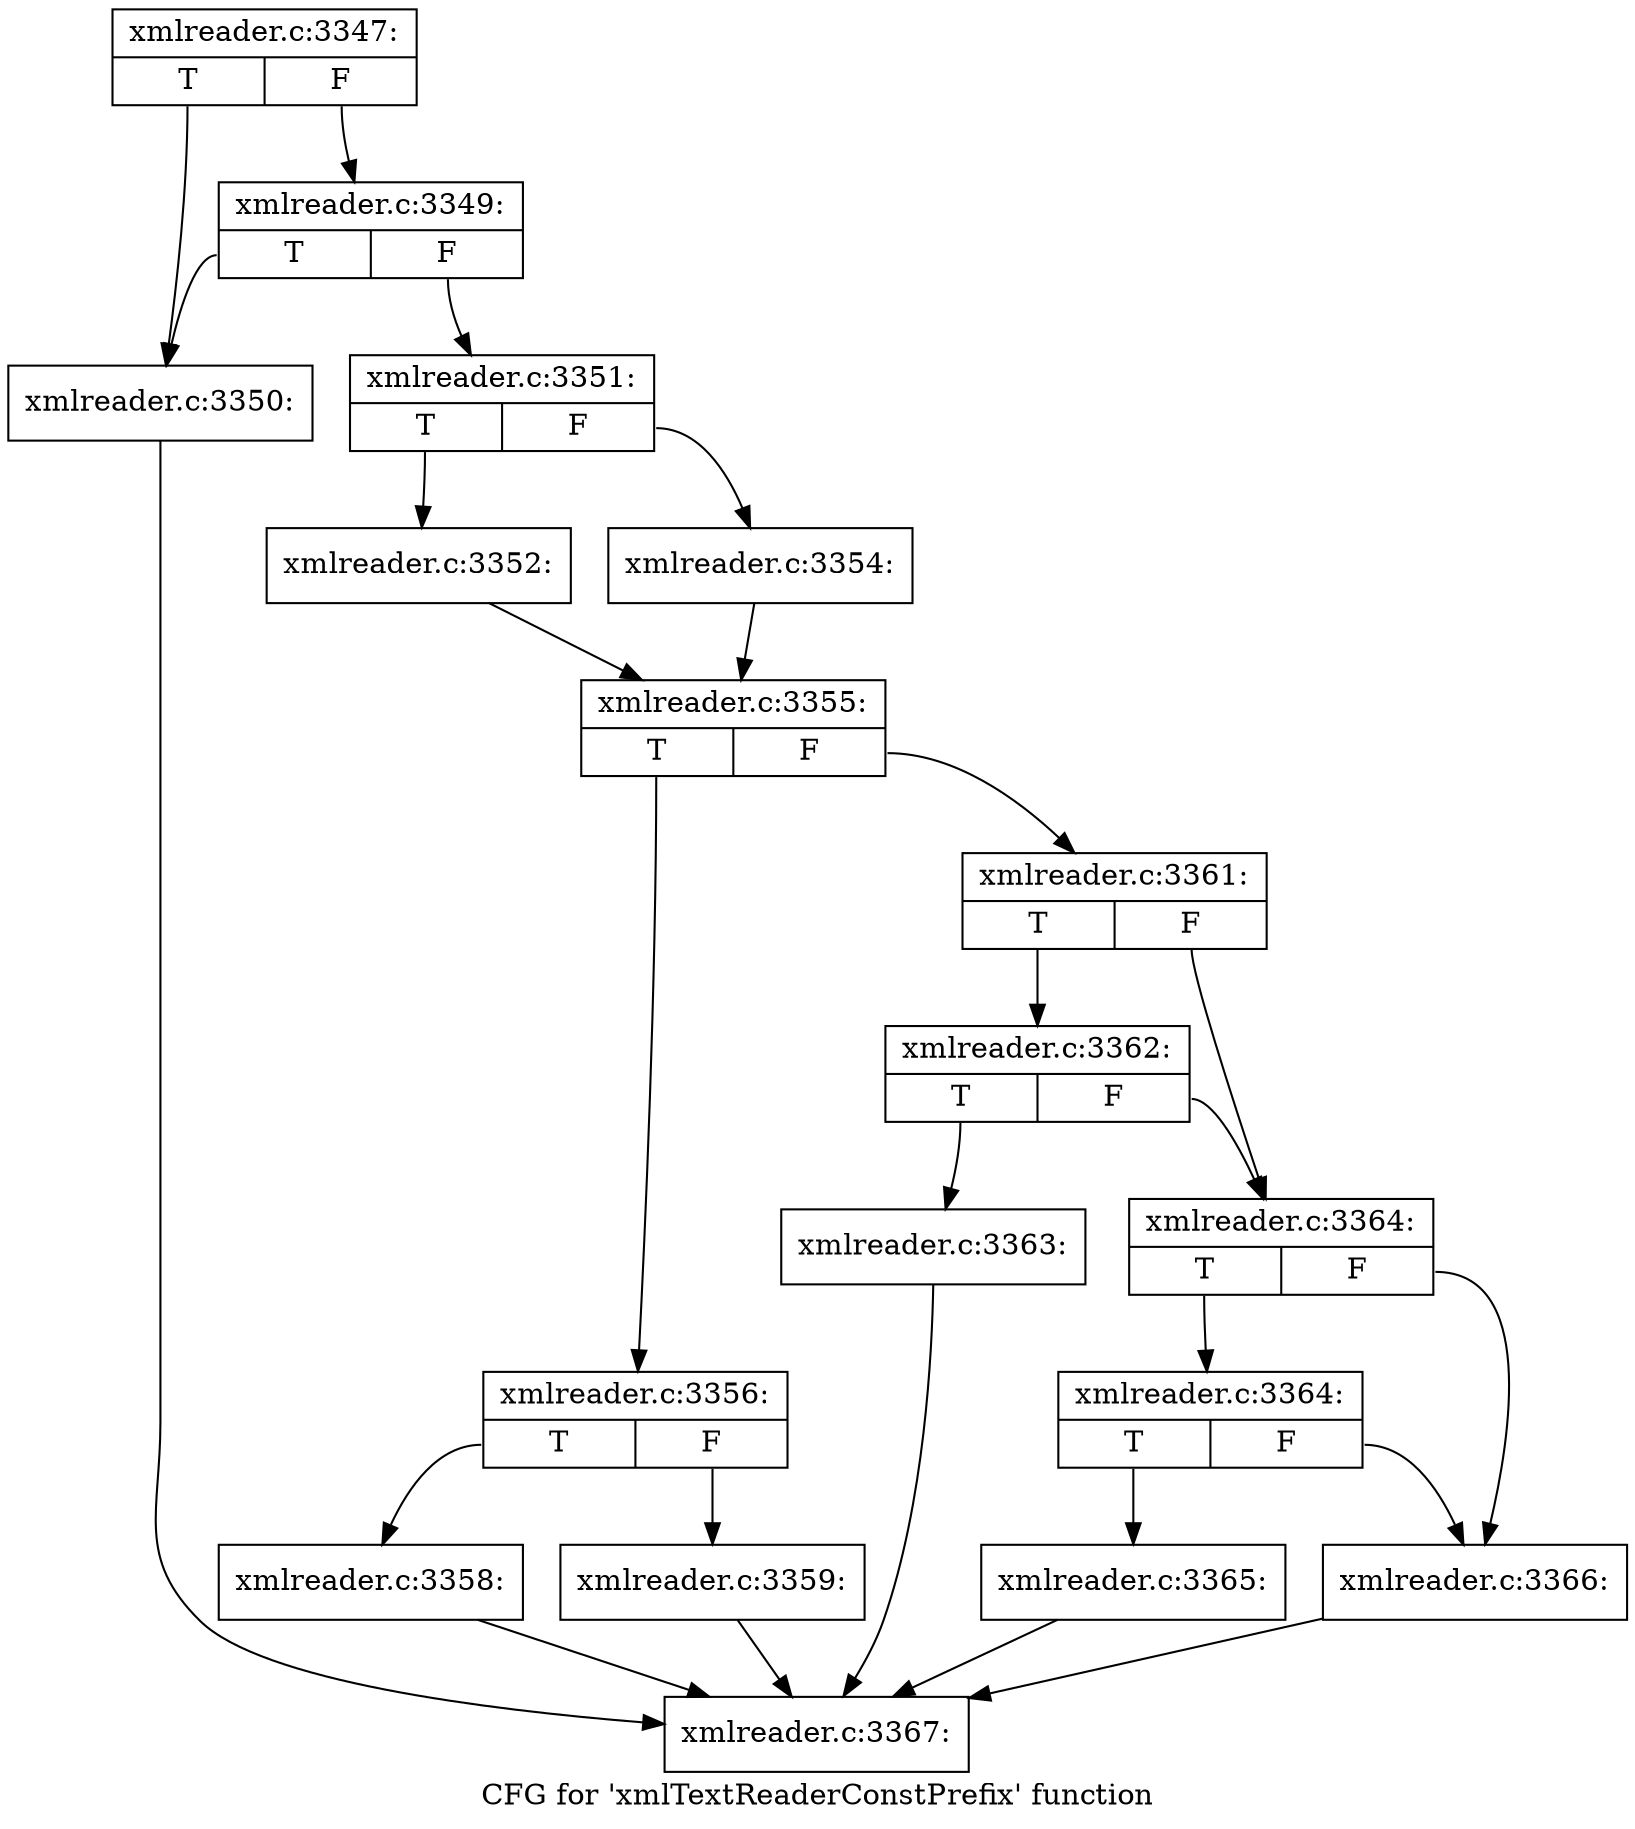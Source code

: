 digraph "CFG for 'xmlTextReaderConstPrefix' function" {
	label="CFG for 'xmlTextReaderConstPrefix' function";

	Node0x47e7b60 [shape=record,label="{xmlreader.c:3347:|{<s0>T|<s1>F}}"];
	Node0x47e7b60:s0 -> Node0x47e7860;
	Node0x47e7b60:s1 -> Node0x47e7900;
	Node0x47e7900 [shape=record,label="{xmlreader.c:3349:|{<s0>T|<s1>F}}"];
	Node0x47e7900:s0 -> Node0x47e7860;
	Node0x47e7900:s1 -> Node0x47e78b0;
	Node0x47e7860 [shape=record,label="{xmlreader.c:3350:}"];
	Node0x47e7860 -> Node0x47ebe70;
	Node0x47e78b0 [shape=record,label="{xmlreader.c:3351:|{<s0>T|<s1>F}}"];
	Node0x47e78b0:s0 -> Node0x47ecc50;
	Node0x47e78b0:s1 -> Node0x47eccf0;
	Node0x47ecc50 [shape=record,label="{xmlreader.c:3352:}"];
	Node0x47ecc50 -> Node0x47ecca0;
	Node0x47eccf0 [shape=record,label="{xmlreader.c:3354:}"];
	Node0x47eccf0 -> Node0x47ecca0;
	Node0x47ecca0 [shape=record,label="{xmlreader.c:3355:|{<s0>T|<s1>F}}"];
	Node0x47ecca0:s0 -> Node0x47ed740;
	Node0x47ecca0:s1 -> Node0x47ed790;
	Node0x47ed740 [shape=record,label="{xmlreader.c:3356:|{<s0>T|<s1>F}}"];
	Node0x47ed740:s0 -> Node0x47ee090;
	Node0x47ed740:s1 -> Node0x47ee0e0;
	Node0x47ee090 [shape=record,label="{xmlreader.c:3358:}"];
	Node0x47ee090 -> Node0x47ebe70;
	Node0x47ee0e0 [shape=record,label="{xmlreader.c:3359:}"];
	Node0x47ee0e0 -> Node0x47ebe70;
	Node0x47ed790 [shape=record,label="{xmlreader.c:3361:|{<s0>T|<s1>F}}"];
	Node0x47ed790:s0 -> Node0x47eeb30;
	Node0x47ed790:s1 -> Node0x47eeae0;
	Node0x47eeb30 [shape=record,label="{xmlreader.c:3362:|{<s0>T|<s1>F}}"];
	Node0x47eeb30:s0 -> Node0x47eea90;
	Node0x47eeb30:s1 -> Node0x47eeae0;
	Node0x47eea90 [shape=record,label="{xmlreader.c:3363:}"];
	Node0x47eea90 -> Node0x47ebe70;
	Node0x47eeae0 [shape=record,label="{xmlreader.c:3364:|{<s0>T|<s1>F}}"];
	Node0x47eeae0:s0 -> Node0x47ef4f0;
	Node0x47eeae0:s1 -> Node0x47ef4a0;
	Node0x47ef4f0 [shape=record,label="{xmlreader.c:3364:|{<s0>T|<s1>F}}"];
	Node0x47ef4f0:s0 -> Node0x47ef450;
	Node0x47ef4f0:s1 -> Node0x47ef4a0;
	Node0x47ef450 [shape=record,label="{xmlreader.c:3365:}"];
	Node0x47ef450 -> Node0x47ebe70;
	Node0x47ef4a0 [shape=record,label="{xmlreader.c:3366:}"];
	Node0x47ef4a0 -> Node0x47ebe70;
	Node0x47ebe70 [shape=record,label="{xmlreader.c:3367:}"];
}
